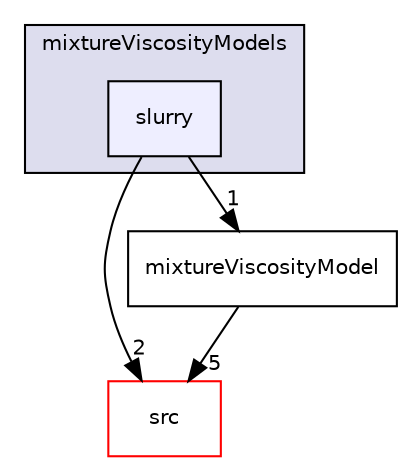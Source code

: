 digraph "applications/solvers/multiphase/driftFluxFoam/mixtureViscosityModels/slurry" {
  bgcolor=transparent;
  compound=true
  node [ fontsize="10", fontname="Helvetica"];
  edge [ labelfontsize="10", labelfontname="Helvetica"];
  subgraph clusterdir_86eef1904a5ad7add78c6b09bd981540 {
    graph [ bgcolor="#ddddee", pencolor="black", label="mixtureViscosityModels" fontname="Helvetica", fontsize="10", URL="dir_86eef1904a5ad7add78c6b09bd981540.html"]
  dir_e7ca2ae35e4614ba2609bf218d742e09 [shape=box, label="slurry", style="filled", fillcolor="#eeeeff", pencolor="black", URL="dir_e7ca2ae35e4614ba2609bf218d742e09.html"];
  }
  dir_68267d1309a1af8e8297ef4c3efbcdba [shape=box label="src" color="red" URL="dir_68267d1309a1af8e8297ef4c3efbcdba.html"];
  dir_ac40645327a114f12c472209a62f12a1 [shape=box label="mixtureViscosityModel" URL="dir_ac40645327a114f12c472209a62f12a1.html"];
  dir_e7ca2ae35e4614ba2609bf218d742e09->dir_68267d1309a1af8e8297ef4c3efbcdba [headlabel="2", labeldistance=1.5 headhref="dir_000154_000736.html"];
  dir_e7ca2ae35e4614ba2609bf218d742e09->dir_ac40645327a114f12c472209a62f12a1 [headlabel="1", labeldistance=1.5 headhref="dir_000154_000152.html"];
  dir_ac40645327a114f12c472209a62f12a1->dir_68267d1309a1af8e8297ef4c3efbcdba [headlabel="5", labeldistance=1.5 headhref="dir_000152_000736.html"];
}
